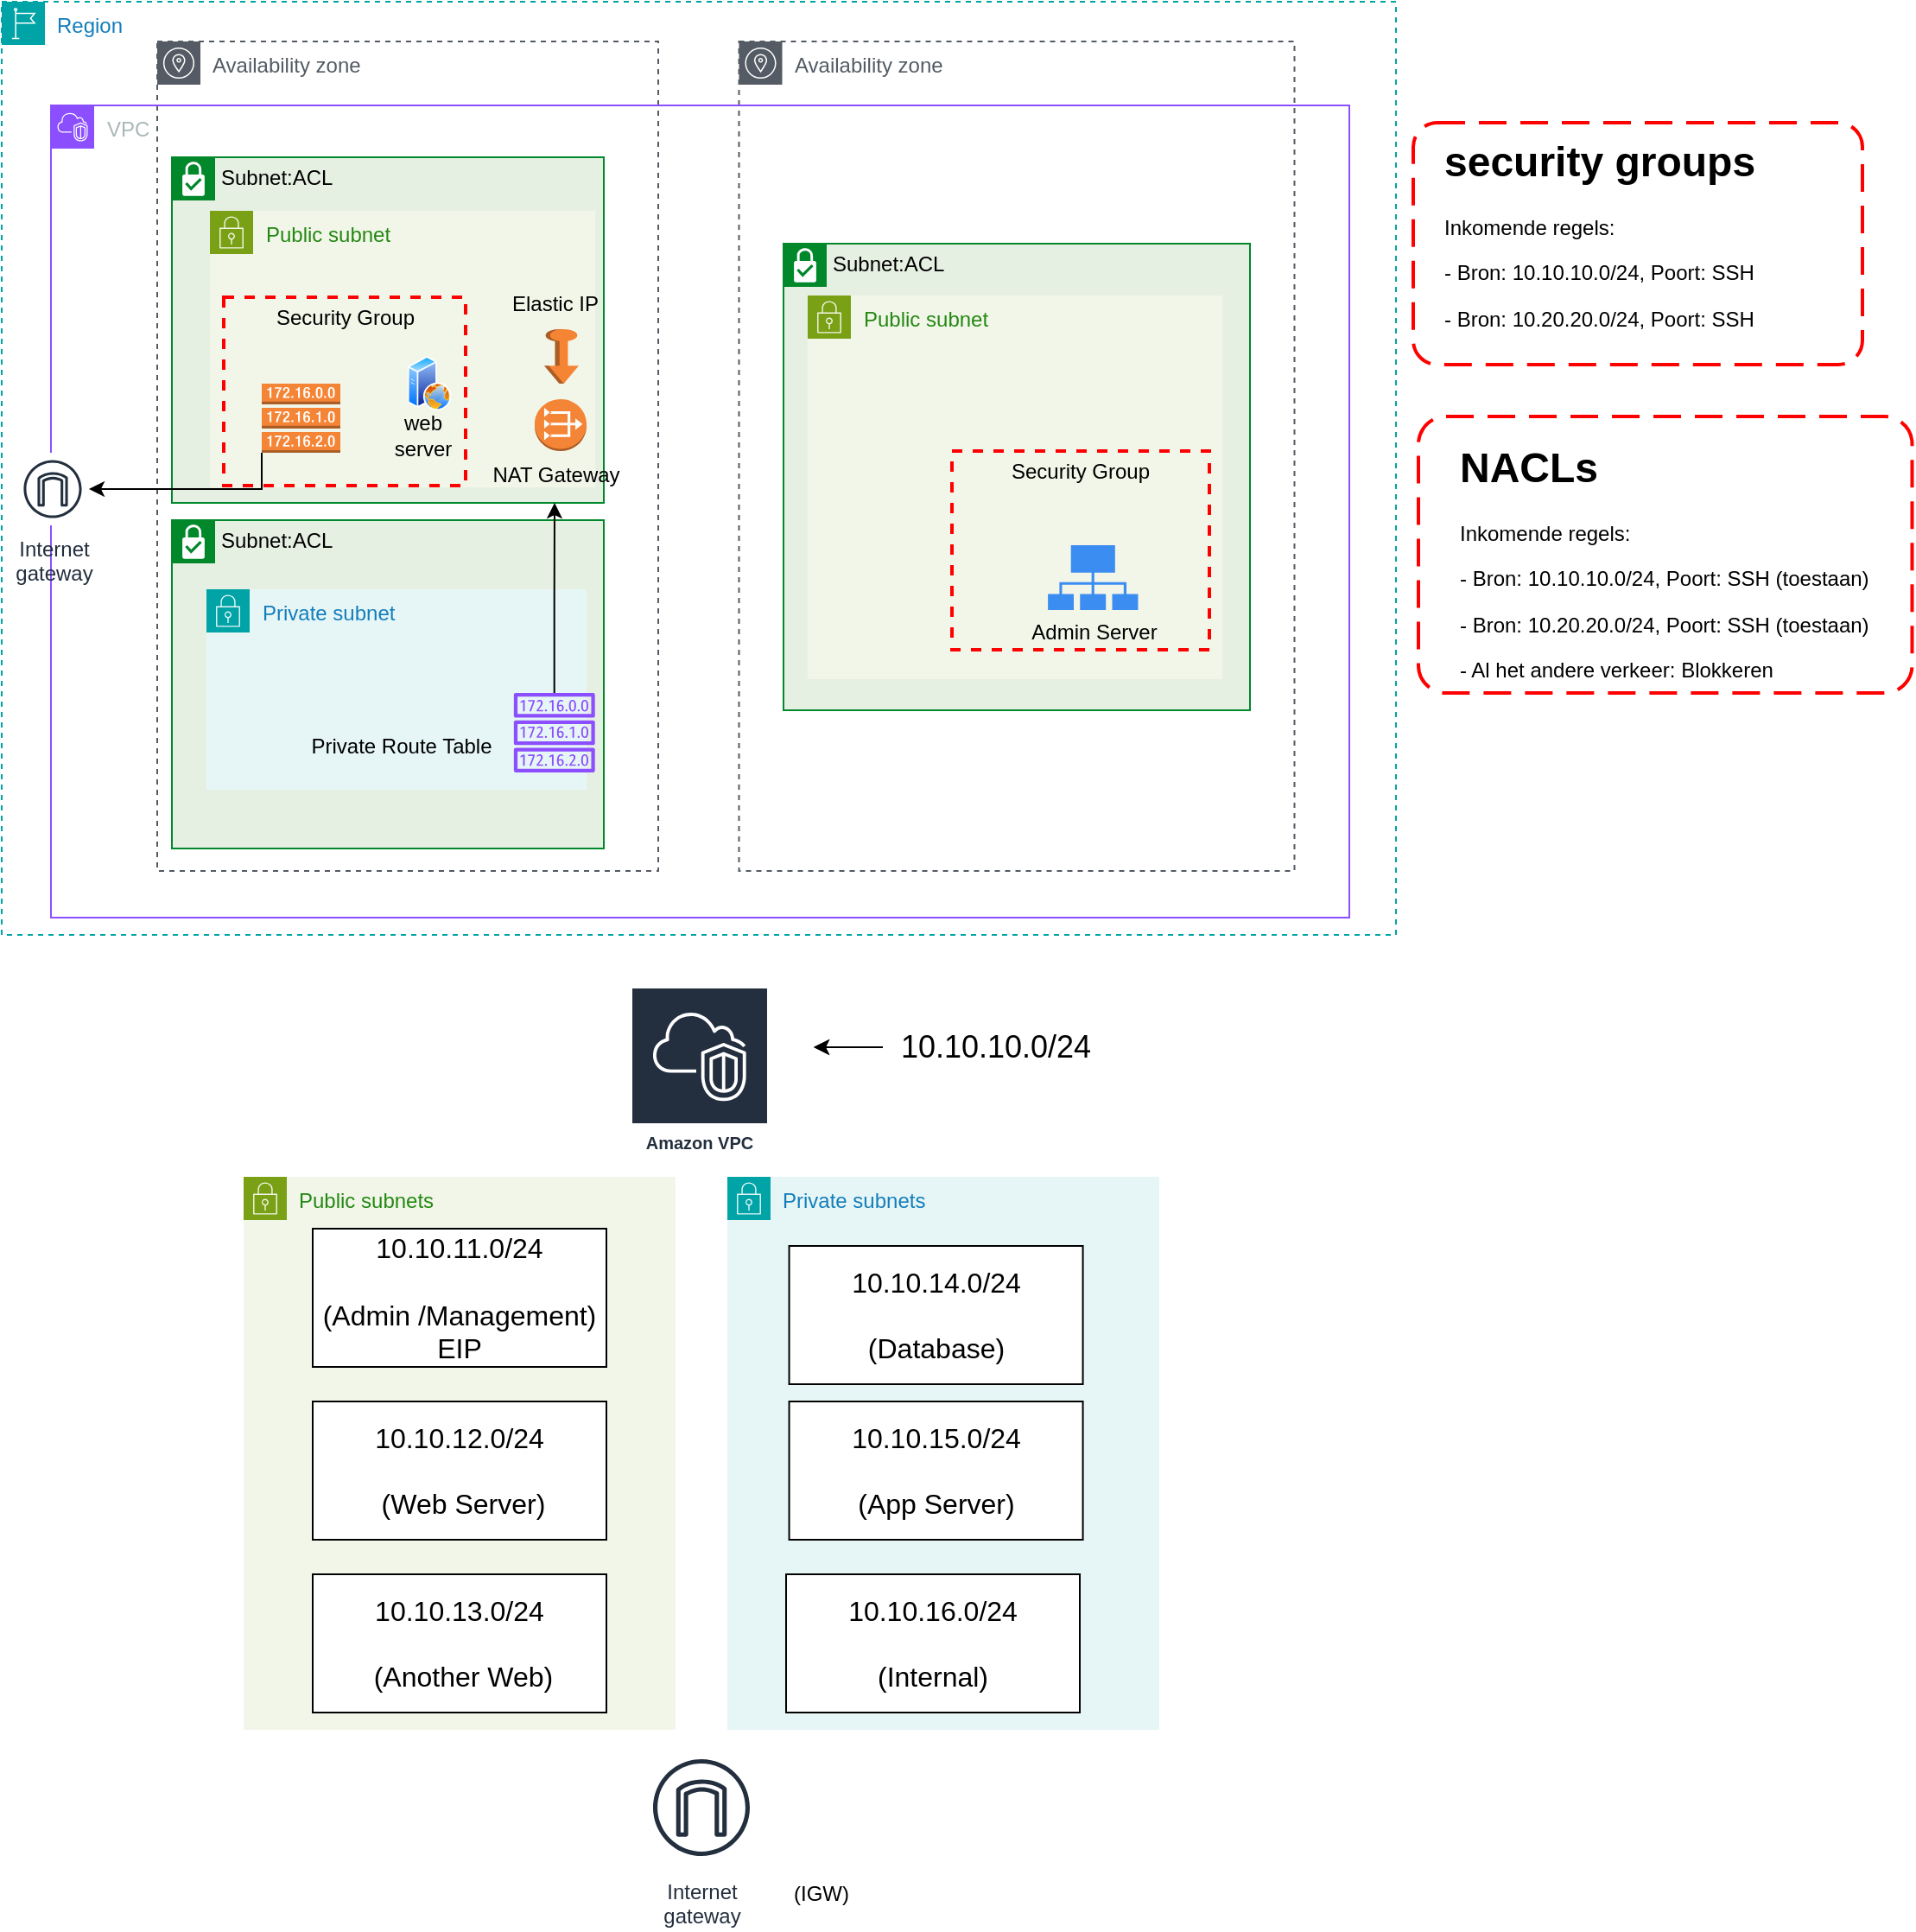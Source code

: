 <mxfile version="22.1.18" type="github">
  <diagram name="Page-1" id="5XklxeWlMFFwoa9RzVnv">
    <mxGraphModel dx="1170" dy="584" grid="1" gridSize="10" guides="1" tooltips="1" connect="1" arrows="1" fold="1" page="1" pageScale="1" pageWidth="827" pageHeight="1169" math="0" shadow="0">
      <root>
        <mxCell id="0" />
        <mxCell id="1" parent="0" />
        <mxCell id="bnf0HkIYAUzheDiGuUiw-2" value="Region" style="points=[[0,0],[0.25,0],[0.5,0],[0.75,0],[1,0],[1,0.25],[1,0.5],[1,0.75],[1,1],[0.75,1],[0.5,1],[0.25,1],[0,1],[0,0.75],[0,0.5],[0,0.25]];outlineConnect=0;gradientColor=none;html=1;whiteSpace=wrap;fontSize=12;fontStyle=0;container=1;pointerEvents=0;collapsible=0;recursiveResize=0;shape=mxgraph.aws4.group;grIcon=mxgraph.aws4.group_region;strokeColor=#00A4A6;fillColor=none;verticalAlign=top;align=left;spacingLeft=30;fontColor=#147EBA;dashed=1;" parent="1" vertex="1">
          <mxGeometry x="10" y="30" width="807" height="540" as="geometry" />
        </mxCell>
        <mxCell id="bnf0HkIYAUzheDiGuUiw-60" value="" style="sketch=0;html=1;aspect=fixed;strokeColor=none;shadow=0;fillColor=#3B8DF1;verticalAlign=top;labelPosition=center;verticalLabelPosition=bottom;shape=mxgraph.gcp2.connected" parent="bnf0HkIYAUzheDiGuUiw-2" vertex="1">
          <mxGeometry x="550" y="263" width="55.56" height="40" as="geometry" />
        </mxCell>
        <mxCell id="bnf0HkIYAUzheDiGuUiw-63" value="Admin server" style="text;html=1;strokeColor=none;fillColor=none;align=center;verticalAlign=middle;whiteSpace=wrap;rounded=0;" parent="bnf0HkIYAUzheDiGuUiw-2" vertex="1">
          <mxGeometry x="539.78" y="302" width="76" height="30" as="geometry" />
        </mxCell>
        <mxCell id="bnf0HkIYAUzheDiGuUiw-42" value="Availability zone" style="sketch=0;outlineConnect=0;gradientColor=none;html=1;whiteSpace=wrap;fontSize=12;fontStyle=0;shape=mxgraph.aws4.group;grIcon=mxgraph.aws4.group_availability_zone;strokeColor=#545B64;fillColor=none;verticalAlign=top;align=left;spacingLeft=30;fontColor=#545B64;dashed=1;" parent="bnf0HkIYAUzheDiGuUiw-2" vertex="1">
          <mxGeometry x="426.75" y="23" width="321.5" height="480" as="geometry" />
        </mxCell>
        <mxCell id="bnf0HkIYAUzheDiGuUiw-34" value="Availability zone" style="sketch=0;outlineConnect=0;gradientColor=none;html=1;whiteSpace=wrap;fontSize=12;fontStyle=0;shape=mxgraph.aws4.group;grIcon=mxgraph.aws4.group_availability_zone;strokeColor=#545B64;fillColor=none;verticalAlign=top;align=left;spacingLeft=30;fontColor=#545B64;dashed=1;" parent="bnf0HkIYAUzheDiGuUiw-2" vertex="1">
          <mxGeometry x="90" y="23" width="290" height="480" as="geometry" />
        </mxCell>
        <mxCell id="bnf0HkIYAUzheDiGuUiw-40" value="VPC&lt;br&gt;" style="points=[[0,0],[0.25,0],[0.5,0],[0.75,0],[1,0],[1,0.25],[1,0.5],[1,0.75],[1,1],[0.75,1],[0.5,1],[0.25,1],[0,1],[0,0.75],[0,0.5],[0,0.25]];outlineConnect=0;gradientColor=none;html=1;whiteSpace=wrap;fontSize=12;fontStyle=0;container=1;pointerEvents=0;collapsible=0;recursiveResize=0;shape=mxgraph.aws4.group;grIcon=mxgraph.aws4.group_vpc2;strokeColor=#8C4FFF;fillColor=none;verticalAlign=top;align=left;spacingLeft=30;fontColor=#AAB7B8;dashed=0;" parent="bnf0HkIYAUzheDiGuUiw-2" vertex="1">
          <mxGeometry x="28.5" y="60" width="751.5" height="470" as="geometry" />
        </mxCell>
        <mxCell id="qbqr4nxyAUbNtmsnSyhl-1" value="Subnet:ACL" style="shape=mxgraph.ibm.box;prType=subnet;fontStyle=0;verticalAlign=top;align=left;spacingLeft=32;spacingTop=4;fillColor=#E6F0E2;rounded=0;whiteSpace=wrap;html=1;strokeColor=#00882B;strokeWidth=1;dashed=0;container=1;spacing=-4;collapsible=0;expand=0;recursiveResize=0;" vertex="1" parent="bnf0HkIYAUzheDiGuUiw-40">
          <mxGeometry x="70" y="30" width="250" height="200" as="geometry" />
        </mxCell>
        <mxCell id="bnf0HkIYAUzheDiGuUiw-44" value="Public subnet" style="points=[[0,0],[0.25,0],[0.5,0],[0.75,0],[1,0],[1,0.25],[1,0.5],[1,0.75],[1,1],[0.75,1],[0.5,1],[0.25,1],[0,1],[0,0.75],[0,0.5],[0,0.25]];outlineConnect=0;gradientColor=none;html=1;whiteSpace=wrap;fontSize=12;fontStyle=0;container=1;pointerEvents=0;collapsible=0;recursiveResize=0;shape=mxgraph.aws4.group;grIcon=mxgraph.aws4.group_security_group;grStroke=0;strokeColor=#7AA116;fillColor=#F2F6E8;verticalAlign=top;align=left;spacingLeft=30;fontColor=#248814;dashed=0;" parent="qbqr4nxyAUbNtmsnSyhl-1" vertex="1">
          <mxGeometry x="22" y="31" width="223" height="160" as="geometry" />
        </mxCell>
        <mxCell id="qbqr4nxyAUbNtmsnSyhl-16" value="" style="outlineConnect=0;dashed=0;verticalLabelPosition=bottom;verticalAlign=top;align=center;html=1;shape=mxgraph.aws3.route_table;fillColor=#F58536;gradientColor=none;" vertex="1" parent="bnf0HkIYAUzheDiGuUiw-44">
          <mxGeometry x="30" y="100" width="45.5" height="40" as="geometry" />
        </mxCell>
        <mxCell id="qbqr4nxyAUbNtmsnSyhl-2" value="Subnet:ACL" style="shape=mxgraph.ibm.box;prType=subnet;fontStyle=0;verticalAlign=top;align=left;spacingLeft=32;spacingTop=4;fillColor=#E6F0E2;rounded=0;whiteSpace=wrap;html=1;strokeColor=#00882B;strokeWidth=1;dashed=0;container=1;spacing=-4;collapsible=0;expand=0;recursiveResize=0;" vertex="1" parent="qbqr4nxyAUbNtmsnSyhl-1">
          <mxGeometry y="210" width="250" height="190" as="geometry" />
        </mxCell>
        <mxCell id="bnf0HkIYAUzheDiGuUiw-46" value="Private subnet" style="points=[[0,0],[0.25,0],[0.5,0],[0.75,0],[1,0],[1,0.25],[1,0.5],[1,0.75],[1,1],[0.75,1],[0.5,1],[0.25,1],[0,1],[0,0.75],[0,0.5],[0,0.25]];outlineConnect=0;gradientColor=none;html=1;whiteSpace=wrap;fontSize=12;fontStyle=0;container=1;pointerEvents=0;collapsible=0;recursiveResize=0;shape=mxgraph.aws4.group;grIcon=mxgraph.aws4.group_security_group;grStroke=0;strokeColor=#00A4A6;fillColor=#E6F6F7;verticalAlign=top;align=left;spacingLeft=30;fontColor=#147EBA;dashed=0;" parent="qbqr4nxyAUbNtmsnSyhl-2" vertex="1">
          <mxGeometry x="20" y="40" width="220" height="116" as="geometry" />
        </mxCell>
        <mxCell id="qbqr4nxyAUbNtmsnSyhl-13" value="" style="sketch=0;outlineConnect=0;fontColor=#232F3E;gradientColor=none;fillColor=#8C4FFF;strokeColor=none;dashed=0;verticalLabelPosition=bottom;verticalAlign=top;align=center;html=1;fontSize=12;fontStyle=0;aspect=fixed;pointerEvents=1;shape=mxgraph.aws4.route_table;" vertex="1" parent="qbqr4nxyAUbNtmsnSyhl-2">
          <mxGeometry x="197.79" y="100" width="47.21" height="46" as="geometry" />
        </mxCell>
        <mxCell id="qbqr4nxyAUbNtmsnSyhl-20" value="Private Route Table" style="text;html=1;align=center;verticalAlign=middle;resizable=0;points=[];autosize=1;strokeColor=none;fillColor=none;" vertex="1" parent="qbqr4nxyAUbNtmsnSyhl-2">
          <mxGeometry x="67.79" y="116" width="130" height="30" as="geometry" />
        </mxCell>
        <mxCell id="qbqr4nxyAUbNtmsnSyhl-3" value="" style="outlineConnect=0;dashed=0;verticalLabelPosition=bottom;verticalAlign=top;align=center;html=1;shape=mxgraph.aws3.vpc_nat_gateway;fillColor=#F58536;gradientColor=none;" vertex="1" parent="qbqr4nxyAUbNtmsnSyhl-1">
          <mxGeometry x="210" y="140" width="30" height="30" as="geometry" />
        </mxCell>
        <mxCell id="qbqr4nxyAUbNtmsnSyhl-11" value="" style="outlineConnect=0;dashed=0;verticalLabelPosition=bottom;verticalAlign=top;align=center;html=1;shape=mxgraph.aws3.elastic_ip;fillColor=#F58534;gradientColor=none;rotation=90;" vertex="1" parent="qbqr4nxyAUbNtmsnSyhl-1">
          <mxGeometry x="209.75" y="105.25" width="31.5" height="20" as="geometry" />
        </mxCell>
        <mxCell id="qbqr4nxyAUbNtmsnSyhl-12" value="Elastic IP" style="text;html=1;align=center;verticalAlign=middle;resizable=0;points=[];autosize=1;strokeColor=none;fillColor=none;" vertex="1" parent="qbqr4nxyAUbNtmsnSyhl-1">
          <mxGeometry x="186" y="70" width="70" height="30" as="geometry" />
        </mxCell>
        <mxCell id="qbqr4nxyAUbNtmsnSyhl-15" style="edgeStyle=orthogonalEdgeStyle;rounded=0;orthogonalLoop=1;jettySize=auto;html=1;" edge="1" parent="qbqr4nxyAUbNtmsnSyhl-1" source="qbqr4nxyAUbNtmsnSyhl-13">
          <mxGeometry relative="1" as="geometry">
            <mxPoint x="221.5" y="200" as="targetPoint" />
          </mxGeometry>
        </mxCell>
        <mxCell id="qbqr4nxyAUbNtmsnSyhl-6" value="NAT Gateway" style="text;html=1;strokeColor=none;fillColor=none;align=center;verticalAlign=middle;whiteSpace=wrap;rounded=0;" vertex="1" parent="qbqr4nxyAUbNtmsnSyhl-1">
          <mxGeometry x="182" y="169" width="80" height="30" as="geometry" />
        </mxCell>
        <mxCell id="bnf0HkIYAUzheDiGuUiw-49" value="Security Group" style="fontStyle=0;verticalAlign=top;align=center;spacingTop=-2;fillColor=none;rounded=0;whiteSpace=wrap;html=1;strokeColor=#FF0000;strokeWidth=2;dashed=1;container=1;collapsible=0;expand=0;recursiveResize=0;" parent="qbqr4nxyAUbNtmsnSyhl-1" vertex="1">
          <mxGeometry x="30" y="81" width="140" height="109" as="geometry" />
        </mxCell>
        <mxCell id="bnf0HkIYAUzheDiGuUiw-61" value="" style="image;aspect=fixed;perimeter=ellipsePerimeter;html=1;align=center;shadow=0;dashed=0;spacingTop=3;image=img/lib/active_directory/web_server.svg;" parent="bnf0HkIYAUzheDiGuUiw-49" vertex="1">
          <mxGeometry x="106.4" y="34" width="25.2" height="31.5" as="geometry" />
        </mxCell>
        <mxCell id="bnf0HkIYAUzheDiGuUiw-62" value="web server" style="text;html=1;strokeColor=none;fillColor=none;align=center;verticalAlign=middle;whiteSpace=wrap;rounded=0;" parent="bnf0HkIYAUzheDiGuUiw-49" vertex="1">
          <mxGeometry x="86" y="65.5" width="58" height="29.5" as="geometry" />
        </mxCell>
        <mxCell id="qbqr4nxyAUbNtmsnSyhl-4" value="Internet&#xa;gateway" style="sketch=0;outlineConnect=0;fontColor=#232F3E;gradientColor=none;strokeColor=#232F3E;fillColor=#ffffff;dashed=0;verticalLabelPosition=bottom;verticalAlign=top;align=center;html=1;fontSize=12;fontStyle=0;aspect=fixed;shape=mxgraph.aws4.resourceIcon;resIcon=mxgraph.aws4.internet_gateway;" vertex="1" parent="bnf0HkIYAUzheDiGuUiw-40">
          <mxGeometry x="-20" y="201" width="42" height="42" as="geometry" />
        </mxCell>
        <mxCell id="qbqr4nxyAUbNtmsnSyhl-19" style="edgeStyle=orthogonalEdgeStyle;rounded=0;orthogonalLoop=1;jettySize=auto;html=1;exitX=0;exitY=1;exitDx=0;exitDy=0;exitPerimeter=0;" edge="1" parent="bnf0HkIYAUzheDiGuUiw-40" source="qbqr4nxyAUbNtmsnSyhl-16" target="qbqr4nxyAUbNtmsnSyhl-4">
          <mxGeometry relative="1" as="geometry" />
        </mxCell>
        <mxCell id="bnf0HkIYAUzheDiGuUiw-47" value="Subnet:ACL" style="shape=mxgraph.ibm.box;prType=subnet;fontStyle=0;verticalAlign=top;align=left;spacingLeft=32;spacingTop=4;fillColor=#E6F0E2;rounded=0;whiteSpace=wrap;html=1;strokeColor=#00882B;strokeWidth=1;dashed=0;container=1;spacing=-4;collapsible=0;expand=0;recursiveResize=0;" parent="bnf0HkIYAUzheDiGuUiw-2" vertex="1">
          <mxGeometry x="452.5" y="140" width="270" height="270" as="geometry" />
        </mxCell>
        <mxCell id="bnf0HkIYAUzheDiGuUiw-45" value="Public subnet" style="points=[[0,0],[0.25,0],[0.5,0],[0.75,0],[1,0],[1,0.25],[1,0.5],[1,0.75],[1,1],[0.75,1],[0.5,1],[0.25,1],[0,1],[0,0.75],[0,0.5],[0,0.25]];outlineConnect=0;gradientColor=none;html=1;whiteSpace=wrap;fontSize=12;fontStyle=0;container=1;pointerEvents=0;collapsible=0;recursiveResize=0;shape=mxgraph.aws4.group;grIcon=mxgraph.aws4.group_security_group;grStroke=0;strokeColor=#7AA116;fillColor=#F2F6E8;verticalAlign=top;align=left;spacingLeft=30;fontColor=#248814;dashed=0;" parent="bnf0HkIYAUzheDiGuUiw-47" vertex="1">
          <mxGeometry x="14" y="30" width="240" height="222" as="geometry" />
        </mxCell>
        <mxCell id="bnf0HkIYAUzheDiGuUiw-48" value="Security Group" style="fontStyle=0;verticalAlign=top;align=center;spacingTop=-2;fillColor=none;rounded=0;whiteSpace=wrap;html=1;strokeColor=#FF0000;strokeWidth=2;dashed=1;container=1;collapsible=0;expand=0;recursiveResize=0;" parent="bnf0HkIYAUzheDiGuUiw-47" vertex="1">
          <mxGeometry x="97.5" y="120" width="149" height="115" as="geometry" />
        </mxCell>
        <mxCell id="qbqr4nxyAUbNtmsnSyhl-7" value="" style="sketch=0;html=1;aspect=fixed;strokeColor=none;shadow=0;fillColor=#3B8DF1;verticalAlign=top;labelPosition=center;verticalLabelPosition=bottom;shape=mxgraph.gcp2.connected" vertex="1" parent="bnf0HkIYAUzheDiGuUiw-48">
          <mxGeometry x="55.56" y="54.5" width="52.17" height="37.56" as="geometry" />
        </mxCell>
        <mxCell id="qbqr4nxyAUbNtmsnSyhl-10" value="Admin Server" style="text;html=1;align=center;verticalAlign=middle;resizable=0;points=[];autosize=1;strokeColor=none;fillColor=none;" vertex="1" parent="bnf0HkIYAUzheDiGuUiw-48">
          <mxGeometry x="31.64" y="90" width="100" height="30" as="geometry" />
        </mxCell>
        <mxCell id="bnf0HkIYAUzheDiGuUiw-54" value="" style="group" parent="1" vertex="1" connectable="0">
          <mxGeometry x="827" y="100" width="260" height="140" as="geometry" />
        </mxCell>
        <mxCell id="bnf0HkIYAUzheDiGuUiw-51" value="" style="rounded=1;arcSize=10;dashed=1;strokeColor=#ff0000;fillColor=none;gradientColor=none;dashPattern=8 4;strokeWidth=2;movable=1;resizable=1;rotatable=1;deletable=1;editable=1;locked=0;connectable=1;" parent="bnf0HkIYAUzheDiGuUiw-54" vertex="1">
          <mxGeometry width="260" height="140" as="geometry" />
        </mxCell>
        <mxCell id="bnf0HkIYAUzheDiGuUiw-53" value="&lt;h1&gt;security groups&lt;/h1&gt;&lt;p&gt;Inkomende regels:&lt;/p&gt;&lt;p&gt;- Bron: 10.10.10.0/24, Poort: SSH&lt;/p&gt;&lt;p&gt;- Bron: 10.20.20.0/24, Poort: SSH&lt;/p&gt;&lt;div&gt;&lt;br&gt;&lt;/div&gt;" style="text;html=1;strokeColor=none;fillColor=none;spacing=5;spacingTop=-20;whiteSpace=wrap;overflow=hidden;rounded=0;movable=1;resizable=1;rotatable=1;deletable=1;editable=1;locked=0;connectable=1;" parent="bnf0HkIYAUzheDiGuUiw-54" vertex="1">
          <mxGeometry x="12.5" y="2.5" width="235" height="135" as="geometry" />
        </mxCell>
        <mxCell id="lb1Xg6BuO0H29fVkTh3z-1" value="" style="group" parent="1" vertex="1" connectable="0">
          <mxGeometry x="830" y="270" width="285.75" height="170" as="geometry" />
        </mxCell>
        <mxCell id="bnf0HkIYAUzheDiGuUiw-57" value="&lt;h1&gt;NACLs&lt;/h1&gt;&lt;p&gt;Inkomende regels:&lt;/p&gt;&lt;p&gt;- Bron: 10.10.10.0/24, Poort: SSH (toestaan)&lt;/p&gt;&lt;p&gt;- Bron: 10.20.20.0/24, Poort: SSH (toestaan)&lt;/p&gt;&lt;p&gt;- Al het andere verkeer: Blokkeren&lt;/p&gt;&lt;div&gt;&lt;br&gt;&lt;/div&gt;" style="text;html=1;strokeColor=none;fillColor=none;spacing=5;spacingTop=-20;whiteSpace=wrap;overflow=hidden;rounded=0;" parent="lb1Xg6BuO0H29fVkTh3z-1" vertex="1">
          <mxGeometry x="19" y="10" width="251" height="160" as="geometry" />
        </mxCell>
        <mxCell id="bnf0HkIYAUzheDiGuUiw-58" value="" style="rounded=1;arcSize=10;dashed=1;strokeColor=#ff0000;fillColor=none;gradientColor=none;dashPattern=8 4;strokeWidth=2;" parent="lb1Xg6BuO0H29fVkTh3z-1" vertex="1">
          <mxGeometry width="285.75" height="160" as="geometry" />
        </mxCell>
        <mxCell id="lb1Xg6BuO0H29fVkTh3z-2" value="Amazon VPC" style="sketch=0;outlineConnect=0;fontColor=#232F3E;gradientColor=none;strokeColor=#ffffff;fillColor=#232F3E;dashed=0;verticalLabelPosition=middle;verticalAlign=bottom;align=center;html=1;whiteSpace=wrap;fontSize=10;fontStyle=1;spacing=3;shape=mxgraph.aws4.productIcon;prIcon=mxgraph.aws4.vpc;" parent="1" vertex="1">
          <mxGeometry x="374" y="600" width="80" height="100" as="geometry" />
        </mxCell>
        <mxCell id="lb1Xg6BuO0H29fVkTh3z-3" value="Internet&#xa;gateway" style="sketch=0;outlineConnect=0;fontColor=#232F3E;gradientColor=none;strokeColor=#232F3E;fillColor=#ffffff;dashed=0;verticalLabelPosition=bottom;verticalAlign=top;align=center;html=1;fontSize=12;fontStyle=0;aspect=fixed;shape=mxgraph.aws4.resourceIcon;resIcon=mxgraph.aws4.internet_gateway;" parent="1" vertex="1">
          <mxGeometry x="380" y="1040" width="70" height="70" as="geometry" />
        </mxCell>
        <mxCell id="lb1Xg6BuO0H29fVkTh3z-4" value="Public subnets" style="points=[[0,0],[0.25,0],[0.5,0],[0.75,0],[1,0],[1,0.25],[1,0.5],[1,0.75],[1,1],[0.75,1],[0.5,1],[0.25,1],[0,1],[0,0.75],[0,0.5],[0,0.25]];outlineConnect=0;gradientColor=none;html=1;whiteSpace=wrap;fontSize=12;fontStyle=0;container=1;pointerEvents=0;collapsible=0;recursiveResize=0;shape=mxgraph.aws4.group;grIcon=mxgraph.aws4.group_security_group;grStroke=0;strokeColor=#7AA116;fillColor=#F2F6E8;verticalAlign=top;align=left;spacingLeft=30;fontColor=#248814;dashed=0;" parent="1" vertex="1">
          <mxGeometry x="150" y="710" width="250" height="320" as="geometry" />
        </mxCell>
        <UserObject label="&lt;font style=&quot;font-size: 16px;&quot;&gt;10.10.11.0/24&lt;br&gt;&lt;br&gt;(Admin /Management)&lt;br&gt;EIP&lt;br&gt;&lt;/font&gt;" treeRoot="1" id="lb1Xg6BuO0H29fVkTh3z-11">
          <mxCell style="whiteSpace=wrap;html=1;align=center;treeFolding=1;treeMoving=1;newEdgeStyle={&quot;edgeStyle&quot;:&quot;elbowEdgeStyle&quot;,&quot;startArrow&quot;:&quot;none&quot;,&quot;endArrow&quot;:&quot;none&quot;};" parent="lb1Xg6BuO0H29fVkTh3z-4" vertex="1">
            <mxGeometry x="40" y="30" width="170" height="80" as="geometry" />
          </mxCell>
        </UserObject>
        <UserObject label="&lt;font style=&quot;font-size: 16px;&quot;&gt;10.10.12.0/24&lt;br&gt;&lt;br&gt;&amp;nbsp;(Web Server)&lt;/font&gt;" treeRoot="1" id="lb1Xg6BuO0H29fVkTh3z-12">
          <mxCell style="whiteSpace=wrap;html=1;align=center;treeFolding=1;treeMoving=1;newEdgeStyle={&quot;edgeStyle&quot;:&quot;elbowEdgeStyle&quot;,&quot;startArrow&quot;:&quot;none&quot;,&quot;endArrow&quot;:&quot;none&quot;};" parent="lb1Xg6BuO0H29fVkTh3z-4" vertex="1">
            <mxGeometry x="40" y="130" width="170" height="80" as="geometry" />
          </mxCell>
        </UserObject>
        <UserObject label="&lt;font style=&quot;font-size: 16px;&quot;&gt;10.10.13.0/24&lt;br&gt;&lt;br&gt;&amp;nbsp;(Another Web)&lt;/font&gt;" treeRoot="1" id="lb1Xg6BuO0H29fVkTh3z-18">
          <mxCell style="whiteSpace=wrap;html=1;align=center;treeFolding=1;treeMoving=1;newEdgeStyle={&quot;edgeStyle&quot;:&quot;elbowEdgeStyle&quot;,&quot;startArrow&quot;:&quot;none&quot;,&quot;endArrow&quot;:&quot;none&quot;};" parent="lb1Xg6BuO0H29fVkTh3z-4" vertex="1">
            <mxGeometry x="40" y="230" width="170" height="80" as="geometry" />
          </mxCell>
        </UserObject>
        <mxCell id="lb1Xg6BuO0H29fVkTh3z-5" value="Private subnets" style="points=[[0,0],[0.25,0],[0.5,0],[0.75,0],[1,0],[1,0.25],[1,0.5],[1,0.75],[1,1],[0.75,1],[0.5,1],[0.25,1],[0,1],[0,0.75],[0,0.5],[0,0.25]];outlineConnect=0;gradientColor=none;html=1;whiteSpace=wrap;fontSize=12;fontStyle=0;container=1;pointerEvents=0;collapsible=0;recursiveResize=0;shape=mxgraph.aws4.group;grIcon=mxgraph.aws4.group_security_group;grStroke=0;strokeColor=#00A4A6;fillColor=#E6F6F7;verticalAlign=top;align=left;spacingLeft=30;fontColor=#147EBA;dashed=0;" parent="1" vertex="1">
          <mxGeometry x="430" y="710" width="250" height="320" as="geometry" />
        </mxCell>
        <UserObject label="&lt;font style=&quot;font-size: 16px;&quot;&gt;10.10.14.0/24&lt;br&gt;&lt;br&gt;(Database)&lt;/font&gt;" treeRoot="1" id="lb1Xg6BuO0H29fVkTh3z-28">
          <mxCell style="whiteSpace=wrap;html=1;align=center;treeFolding=1;treeMoving=1;newEdgeStyle={&quot;edgeStyle&quot;:&quot;elbowEdgeStyle&quot;,&quot;startArrow&quot;:&quot;none&quot;,&quot;endArrow&quot;:&quot;none&quot;};" parent="lb1Xg6BuO0H29fVkTh3z-5" vertex="1">
            <mxGeometry x="35.78" y="40" width="170" height="80" as="geometry" />
          </mxCell>
        </UserObject>
        <UserObject label="&lt;font style=&quot;font-size: 16px;&quot;&gt;10.10.15.0/24&lt;br&gt;&lt;br&gt;(App Server)&lt;/font&gt;" treeRoot="1" id="lb1Xg6BuO0H29fVkTh3z-29">
          <mxCell style="whiteSpace=wrap;html=1;align=center;treeFolding=1;treeMoving=1;newEdgeStyle={&quot;edgeStyle&quot;:&quot;elbowEdgeStyle&quot;,&quot;startArrow&quot;:&quot;none&quot;,&quot;endArrow&quot;:&quot;none&quot;};" parent="lb1Xg6BuO0H29fVkTh3z-5" vertex="1">
            <mxGeometry x="35.78" y="130" width="170" height="80" as="geometry" />
          </mxCell>
        </UserObject>
        <UserObject label="&lt;font style=&quot;font-size: 16px;&quot;&gt;10.10.16.0/24&lt;br&gt;&lt;br&gt;(Internal)&lt;/font&gt;" treeRoot="1" id="lb1Xg6BuO0H29fVkTh3z-30">
          <mxCell style="whiteSpace=wrap;html=1;align=center;treeFolding=1;treeMoving=1;newEdgeStyle={&quot;edgeStyle&quot;:&quot;elbowEdgeStyle&quot;,&quot;startArrow&quot;:&quot;none&quot;,&quot;endArrow&quot;:&quot;none&quot;};" parent="lb1Xg6BuO0H29fVkTh3z-5" vertex="1">
            <mxGeometry x="34" y="230" width="170" height="80" as="geometry" />
          </mxCell>
        </UserObject>
        <mxCell id="lb1Xg6BuO0H29fVkTh3z-21" value="" style="edgeStyle=orthogonalEdgeStyle;rounded=0;orthogonalLoop=1;jettySize=auto;html=1;" parent="1" source="lb1Xg6BuO0H29fVkTh3z-19" edge="1">
          <mxGeometry relative="1" as="geometry">
            <mxPoint x="480" y="635" as="targetPoint" />
          </mxGeometry>
        </mxCell>
        <mxCell id="lb1Xg6BuO0H29fVkTh3z-22" style="edgeStyle=orthogonalEdgeStyle;rounded=0;orthogonalLoop=1;jettySize=auto;html=1;" parent="1" source="lb1Xg6BuO0H29fVkTh3z-19" edge="1">
          <mxGeometry relative="1" as="geometry">
            <mxPoint x="480" y="635" as="targetPoint" />
          </mxGeometry>
        </mxCell>
        <mxCell id="lb1Xg6BuO0H29fVkTh3z-19" value="&lt;font style=&quot;font-size: 18px;&quot;&gt;10.10.10.0/24&lt;/font&gt;" style="text;html=1;align=center;verticalAlign=middle;resizable=0;points=[];autosize=1;strokeColor=none;fillColor=none;" parent="1" vertex="1">
          <mxGeometry x="520" y="620" width="130" height="30" as="geometry" />
        </mxCell>
        <mxCell id="lb1Xg6BuO0H29fVkTh3z-27" value="(IGW)" style="text;html=1;align=center;verticalAlign=middle;resizable=0;points=[];autosize=1;strokeColor=none;fillColor=none;" parent="1" vertex="1">
          <mxGeometry x="454" y="1110" width="60" height="30" as="geometry" />
        </mxCell>
      </root>
    </mxGraphModel>
  </diagram>
</mxfile>
